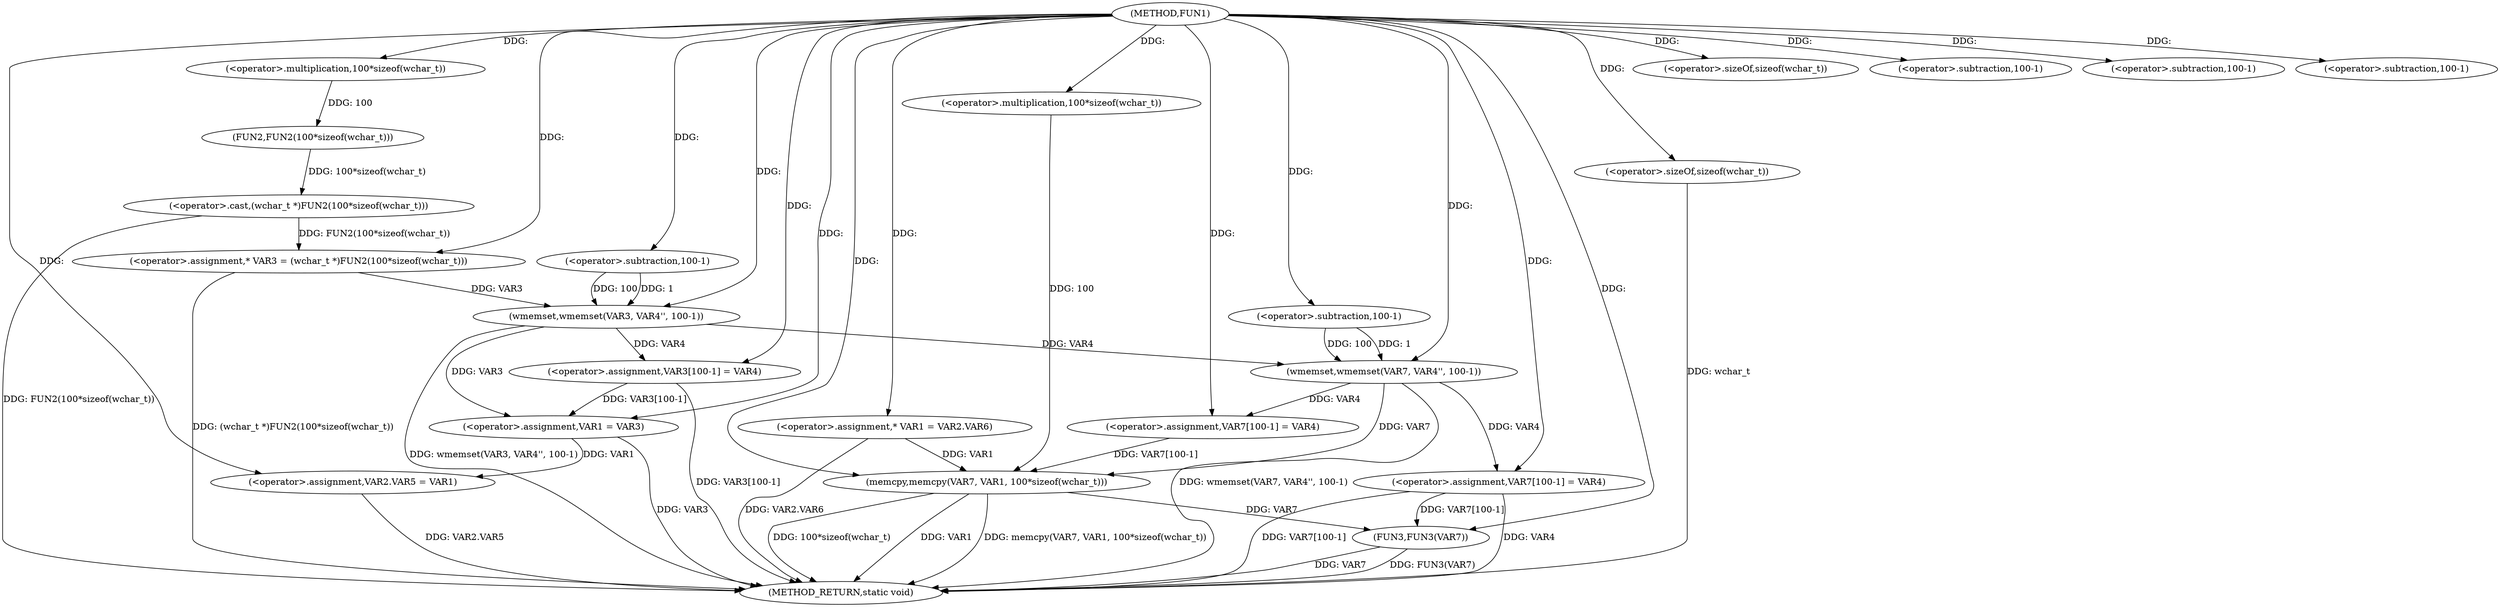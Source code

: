 digraph FUN1 {  
"1000100" [label = "(METHOD,FUN1)" ]
"1000173" [label = "(METHOD_RETURN,static void)" ]
"1000105" [label = "(<operator>.assignment,* VAR3 = (wchar_t *)FUN2(100*sizeof(wchar_t)))" ]
"1000107" [label = "(<operator>.cast,(wchar_t *)FUN2(100*sizeof(wchar_t)))" ]
"1000109" [label = "(FUN2,FUN2(100*sizeof(wchar_t)))" ]
"1000110" [label = "(<operator>.multiplication,100*sizeof(wchar_t))" ]
"1000112" [label = "(<operator>.sizeOf,sizeof(wchar_t))" ]
"1000114" [label = "(wmemset,wmemset(VAR3, VAR4'', 100-1))" ]
"1000117" [label = "(<operator>.subtraction,100-1)" ]
"1000120" [label = "(<operator>.assignment,VAR3[100-1] = VAR4)" ]
"1000123" [label = "(<operator>.subtraction,100-1)" ]
"1000127" [label = "(<operator>.assignment,VAR1 = VAR3)" ]
"1000130" [label = "(<operator>.assignment,VAR2.VAR5 = VAR1)" ]
"1000137" [label = "(<operator>.assignment,* VAR1 = VAR2.VAR6)" ]
"1000144" [label = "(wmemset,wmemset(VAR7, VAR4'', 100-1))" ]
"1000147" [label = "(<operator>.subtraction,100-1)" ]
"1000150" [label = "(<operator>.assignment,VAR7[100-1] = VAR4)" ]
"1000153" [label = "(<operator>.subtraction,100-1)" ]
"1000157" [label = "(memcpy,memcpy(VAR7, VAR1, 100*sizeof(wchar_t)))" ]
"1000160" [label = "(<operator>.multiplication,100*sizeof(wchar_t))" ]
"1000162" [label = "(<operator>.sizeOf,sizeof(wchar_t))" ]
"1000164" [label = "(<operator>.assignment,VAR7[100-1] = VAR4)" ]
"1000167" [label = "(<operator>.subtraction,100-1)" ]
"1000171" [label = "(FUN3,FUN3(VAR7))" ]
  "1000157" -> "1000173"  [ label = "DDG: VAR1"] 
  "1000171" -> "1000173"  [ label = "DDG: VAR7"] 
  "1000105" -> "1000173"  [ label = "DDG: (wchar_t *)FUN2(100*sizeof(wchar_t))"] 
  "1000157" -> "1000173"  [ label = "DDG: memcpy(VAR7, VAR1, 100*sizeof(wchar_t))"] 
  "1000137" -> "1000173"  [ label = "DDG: VAR2.VAR6"] 
  "1000120" -> "1000173"  [ label = "DDG: VAR3[100-1]"] 
  "1000171" -> "1000173"  [ label = "DDG: FUN3(VAR7)"] 
  "1000164" -> "1000173"  [ label = "DDG: VAR4"] 
  "1000114" -> "1000173"  [ label = "DDG: wmemset(VAR3, VAR4'', 100-1)"] 
  "1000157" -> "1000173"  [ label = "DDG: 100*sizeof(wchar_t)"] 
  "1000127" -> "1000173"  [ label = "DDG: VAR3"] 
  "1000144" -> "1000173"  [ label = "DDG: wmemset(VAR7, VAR4'', 100-1)"] 
  "1000162" -> "1000173"  [ label = "DDG: wchar_t"] 
  "1000107" -> "1000173"  [ label = "DDG: FUN2(100*sizeof(wchar_t))"] 
  "1000130" -> "1000173"  [ label = "DDG: VAR2.VAR5"] 
  "1000164" -> "1000173"  [ label = "DDG: VAR7[100-1]"] 
  "1000107" -> "1000105"  [ label = "DDG: FUN2(100*sizeof(wchar_t))"] 
  "1000100" -> "1000105"  [ label = "DDG: "] 
  "1000109" -> "1000107"  [ label = "DDG: 100*sizeof(wchar_t)"] 
  "1000110" -> "1000109"  [ label = "DDG: 100"] 
  "1000100" -> "1000110"  [ label = "DDG: "] 
  "1000100" -> "1000112"  [ label = "DDG: "] 
  "1000105" -> "1000114"  [ label = "DDG: VAR3"] 
  "1000100" -> "1000114"  [ label = "DDG: "] 
  "1000117" -> "1000114"  [ label = "DDG: 100"] 
  "1000117" -> "1000114"  [ label = "DDG: 1"] 
  "1000100" -> "1000117"  [ label = "DDG: "] 
  "1000114" -> "1000120"  [ label = "DDG: VAR4"] 
  "1000100" -> "1000120"  [ label = "DDG: "] 
  "1000100" -> "1000123"  [ label = "DDG: "] 
  "1000114" -> "1000127"  [ label = "DDG: VAR3"] 
  "1000120" -> "1000127"  [ label = "DDG: VAR3[100-1]"] 
  "1000100" -> "1000127"  [ label = "DDG: "] 
  "1000127" -> "1000130"  [ label = "DDG: VAR1"] 
  "1000100" -> "1000130"  [ label = "DDG: "] 
  "1000100" -> "1000137"  [ label = "DDG: "] 
  "1000100" -> "1000144"  [ label = "DDG: "] 
  "1000114" -> "1000144"  [ label = "DDG: VAR4"] 
  "1000147" -> "1000144"  [ label = "DDG: 100"] 
  "1000147" -> "1000144"  [ label = "DDG: 1"] 
  "1000100" -> "1000147"  [ label = "DDG: "] 
  "1000144" -> "1000150"  [ label = "DDG: VAR4"] 
  "1000100" -> "1000150"  [ label = "DDG: "] 
  "1000100" -> "1000153"  [ label = "DDG: "] 
  "1000150" -> "1000157"  [ label = "DDG: VAR7[100-1]"] 
  "1000144" -> "1000157"  [ label = "DDG: VAR7"] 
  "1000100" -> "1000157"  [ label = "DDG: "] 
  "1000137" -> "1000157"  [ label = "DDG: VAR1"] 
  "1000160" -> "1000157"  [ label = "DDG: 100"] 
  "1000100" -> "1000160"  [ label = "DDG: "] 
  "1000100" -> "1000162"  [ label = "DDG: "] 
  "1000100" -> "1000164"  [ label = "DDG: "] 
  "1000144" -> "1000164"  [ label = "DDG: VAR4"] 
  "1000100" -> "1000167"  [ label = "DDG: "] 
  "1000157" -> "1000171"  [ label = "DDG: VAR7"] 
  "1000164" -> "1000171"  [ label = "DDG: VAR7[100-1]"] 
  "1000100" -> "1000171"  [ label = "DDG: "] 
}
